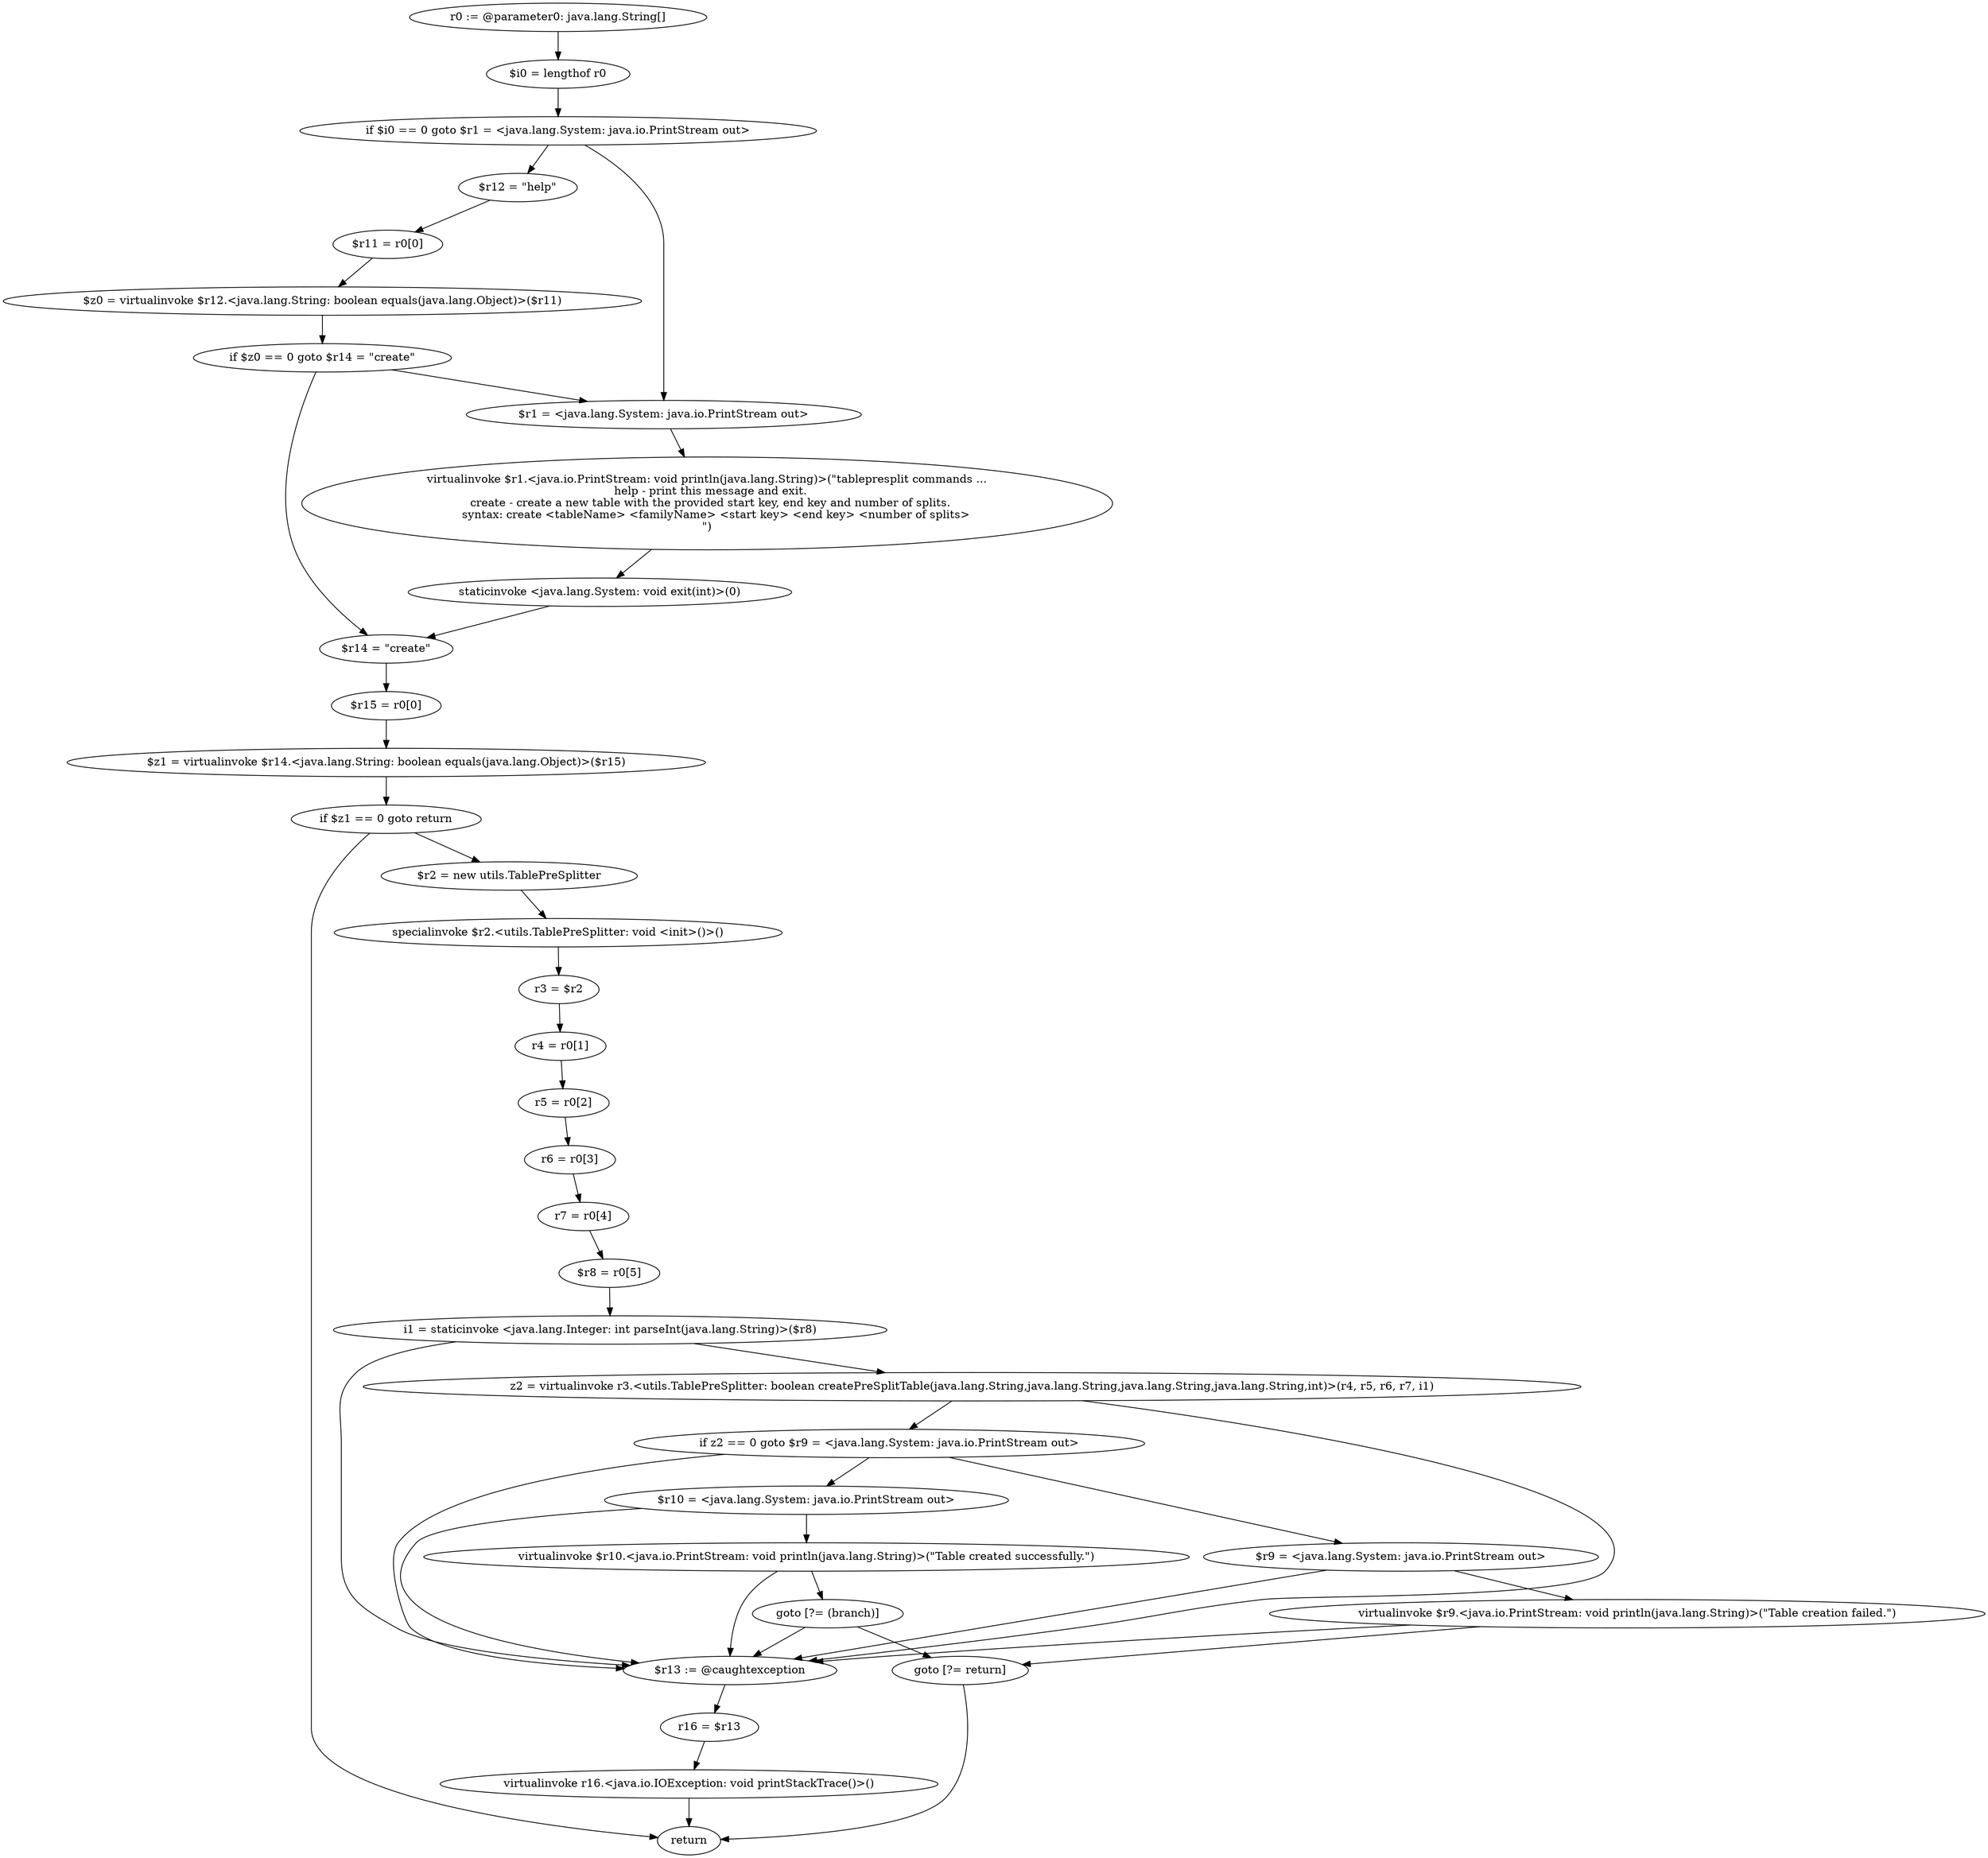 digraph "unitGraph" {
    "r0 := @parameter0: java.lang.String[]"
    "$i0 = lengthof r0"
    "if $i0 == 0 goto $r1 = <java.lang.System: java.io.PrintStream out>"
    "$r12 = \"help\""
    "$r11 = r0[0]"
    "$z0 = virtualinvoke $r12.<java.lang.String: boolean equals(java.lang.Object)>($r11)"
    "if $z0 == 0 goto $r14 = \"create\""
    "$r1 = <java.lang.System: java.io.PrintStream out>"
    "virtualinvoke $r1.<java.io.PrintStream: void println(java.lang.String)>(\"tablepresplit commands ...\n  help - print this message and exit.\n  create - create a new table with the provided start key, end key and number of splits.\n     syntax: create <tableName> <familyName> <start key> <end key> <number of splits>\n\")"
    "staticinvoke <java.lang.System: void exit(int)>(0)"
    "$r14 = \"create\""
    "$r15 = r0[0]"
    "$z1 = virtualinvoke $r14.<java.lang.String: boolean equals(java.lang.Object)>($r15)"
    "if $z1 == 0 goto return"
    "$r2 = new utils.TablePreSplitter"
    "specialinvoke $r2.<utils.TablePreSplitter: void <init>()>()"
    "r3 = $r2"
    "r4 = r0[1]"
    "r5 = r0[2]"
    "r6 = r0[3]"
    "r7 = r0[4]"
    "$r8 = r0[5]"
    "i1 = staticinvoke <java.lang.Integer: int parseInt(java.lang.String)>($r8)"
    "z2 = virtualinvoke r3.<utils.TablePreSplitter: boolean createPreSplitTable(java.lang.String,java.lang.String,java.lang.String,java.lang.String,int)>(r4, r5, r6, r7, i1)"
    "if z2 == 0 goto $r9 = <java.lang.System: java.io.PrintStream out>"
    "$r10 = <java.lang.System: java.io.PrintStream out>"
    "virtualinvoke $r10.<java.io.PrintStream: void println(java.lang.String)>(\"Table created successfully.\")"
    "goto [?= (branch)]"
    "$r9 = <java.lang.System: java.io.PrintStream out>"
    "virtualinvoke $r9.<java.io.PrintStream: void println(java.lang.String)>(\"Table creation failed.\")"
    "goto [?= return]"
    "$r13 := @caughtexception"
    "r16 = $r13"
    "virtualinvoke r16.<java.io.IOException: void printStackTrace()>()"
    "return"
    "r0 := @parameter0: java.lang.String[]"->"$i0 = lengthof r0";
    "$i0 = lengthof r0"->"if $i0 == 0 goto $r1 = <java.lang.System: java.io.PrintStream out>";
    "if $i0 == 0 goto $r1 = <java.lang.System: java.io.PrintStream out>"->"$r12 = \"help\"";
    "if $i0 == 0 goto $r1 = <java.lang.System: java.io.PrintStream out>"->"$r1 = <java.lang.System: java.io.PrintStream out>";
    "$r12 = \"help\""->"$r11 = r0[0]";
    "$r11 = r0[0]"->"$z0 = virtualinvoke $r12.<java.lang.String: boolean equals(java.lang.Object)>($r11)";
    "$z0 = virtualinvoke $r12.<java.lang.String: boolean equals(java.lang.Object)>($r11)"->"if $z0 == 0 goto $r14 = \"create\"";
    "if $z0 == 0 goto $r14 = \"create\""->"$r1 = <java.lang.System: java.io.PrintStream out>";
    "if $z0 == 0 goto $r14 = \"create\""->"$r14 = \"create\"";
    "$r1 = <java.lang.System: java.io.PrintStream out>"->"virtualinvoke $r1.<java.io.PrintStream: void println(java.lang.String)>(\"tablepresplit commands ...\n  help - print this message and exit.\n  create - create a new table with the provided start key, end key and number of splits.\n     syntax: create <tableName> <familyName> <start key> <end key> <number of splits>\n\")";
    "virtualinvoke $r1.<java.io.PrintStream: void println(java.lang.String)>(\"tablepresplit commands ...\n  help - print this message and exit.\n  create - create a new table with the provided start key, end key and number of splits.\n     syntax: create <tableName> <familyName> <start key> <end key> <number of splits>\n\")"->"staticinvoke <java.lang.System: void exit(int)>(0)";
    "staticinvoke <java.lang.System: void exit(int)>(0)"->"$r14 = \"create\"";
    "$r14 = \"create\""->"$r15 = r0[0]";
    "$r15 = r0[0]"->"$z1 = virtualinvoke $r14.<java.lang.String: boolean equals(java.lang.Object)>($r15)";
    "$z1 = virtualinvoke $r14.<java.lang.String: boolean equals(java.lang.Object)>($r15)"->"if $z1 == 0 goto return";
    "if $z1 == 0 goto return"->"$r2 = new utils.TablePreSplitter";
    "if $z1 == 0 goto return"->"return";
    "$r2 = new utils.TablePreSplitter"->"specialinvoke $r2.<utils.TablePreSplitter: void <init>()>()";
    "specialinvoke $r2.<utils.TablePreSplitter: void <init>()>()"->"r3 = $r2";
    "r3 = $r2"->"r4 = r0[1]";
    "r4 = r0[1]"->"r5 = r0[2]";
    "r5 = r0[2]"->"r6 = r0[3]";
    "r6 = r0[3]"->"r7 = r0[4]";
    "r7 = r0[4]"->"$r8 = r0[5]";
    "$r8 = r0[5]"->"i1 = staticinvoke <java.lang.Integer: int parseInt(java.lang.String)>($r8)";
    "i1 = staticinvoke <java.lang.Integer: int parseInt(java.lang.String)>($r8)"->"z2 = virtualinvoke r3.<utils.TablePreSplitter: boolean createPreSplitTable(java.lang.String,java.lang.String,java.lang.String,java.lang.String,int)>(r4, r5, r6, r7, i1)";
    "i1 = staticinvoke <java.lang.Integer: int parseInt(java.lang.String)>($r8)"->"$r13 := @caughtexception";
    "z2 = virtualinvoke r3.<utils.TablePreSplitter: boolean createPreSplitTable(java.lang.String,java.lang.String,java.lang.String,java.lang.String,int)>(r4, r5, r6, r7, i1)"->"if z2 == 0 goto $r9 = <java.lang.System: java.io.PrintStream out>";
    "z2 = virtualinvoke r3.<utils.TablePreSplitter: boolean createPreSplitTable(java.lang.String,java.lang.String,java.lang.String,java.lang.String,int)>(r4, r5, r6, r7, i1)"->"$r13 := @caughtexception";
    "if z2 == 0 goto $r9 = <java.lang.System: java.io.PrintStream out>"->"$r10 = <java.lang.System: java.io.PrintStream out>";
    "if z2 == 0 goto $r9 = <java.lang.System: java.io.PrintStream out>"->"$r9 = <java.lang.System: java.io.PrintStream out>";
    "if z2 == 0 goto $r9 = <java.lang.System: java.io.PrintStream out>"->"$r13 := @caughtexception";
    "$r10 = <java.lang.System: java.io.PrintStream out>"->"virtualinvoke $r10.<java.io.PrintStream: void println(java.lang.String)>(\"Table created successfully.\")";
    "$r10 = <java.lang.System: java.io.PrintStream out>"->"$r13 := @caughtexception";
    "virtualinvoke $r10.<java.io.PrintStream: void println(java.lang.String)>(\"Table created successfully.\")"->"goto [?= (branch)]";
    "virtualinvoke $r10.<java.io.PrintStream: void println(java.lang.String)>(\"Table created successfully.\")"->"$r13 := @caughtexception";
    "goto [?= (branch)]"->"goto [?= return]";
    "goto [?= (branch)]"->"$r13 := @caughtexception";
    "$r9 = <java.lang.System: java.io.PrintStream out>"->"virtualinvoke $r9.<java.io.PrintStream: void println(java.lang.String)>(\"Table creation failed.\")";
    "$r9 = <java.lang.System: java.io.PrintStream out>"->"$r13 := @caughtexception";
    "virtualinvoke $r9.<java.io.PrintStream: void println(java.lang.String)>(\"Table creation failed.\")"->"goto [?= return]";
    "virtualinvoke $r9.<java.io.PrintStream: void println(java.lang.String)>(\"Table creation failed.\")"->"$r13 := @caughtexception";
    "goto [?= return]"->"return";
    "$r13 := @caughtexception"->"r16 = $r13";
    "r16 = $r13"->"virtualinvoke r16.<java.io.IOException: void printStackTrace()>()";
    "virtualinvoke r16.<java.io.IOException: void printStackTrace()>()"->"return";
}
